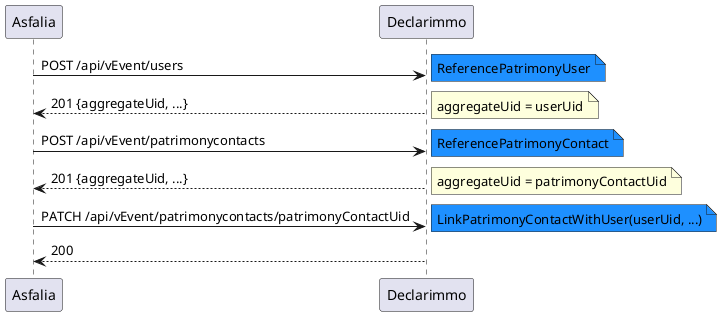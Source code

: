 @startuml
Asfalia -> Declarimmo: POST /api/vEvent/users
note right #dodgerblue: ReferencePatrimonyUser
Declarimmo --> Asfalia: 201 {aggregateUid, ...}
note right : aggregateUid = userUid

Asfalia -> Declarimmo: POST /api/vEvent/patrimonycontacts
note right #dodgerblue: ReferencePatrimonyContact
Declarimmo --> Asfalia: 201 {aggregateUid, ...}
note right : aggregateUid = patrimonyContactUid

Asfalia -> Declarimmo: PATCH /api/vEvent/patrimonycontacts/patrimonyContactUid
note right #dodgerblue: LinkPatrimonyContactWithUser(userUid, ...)
Declarimmo --> Asfalia: 200

@enduml
